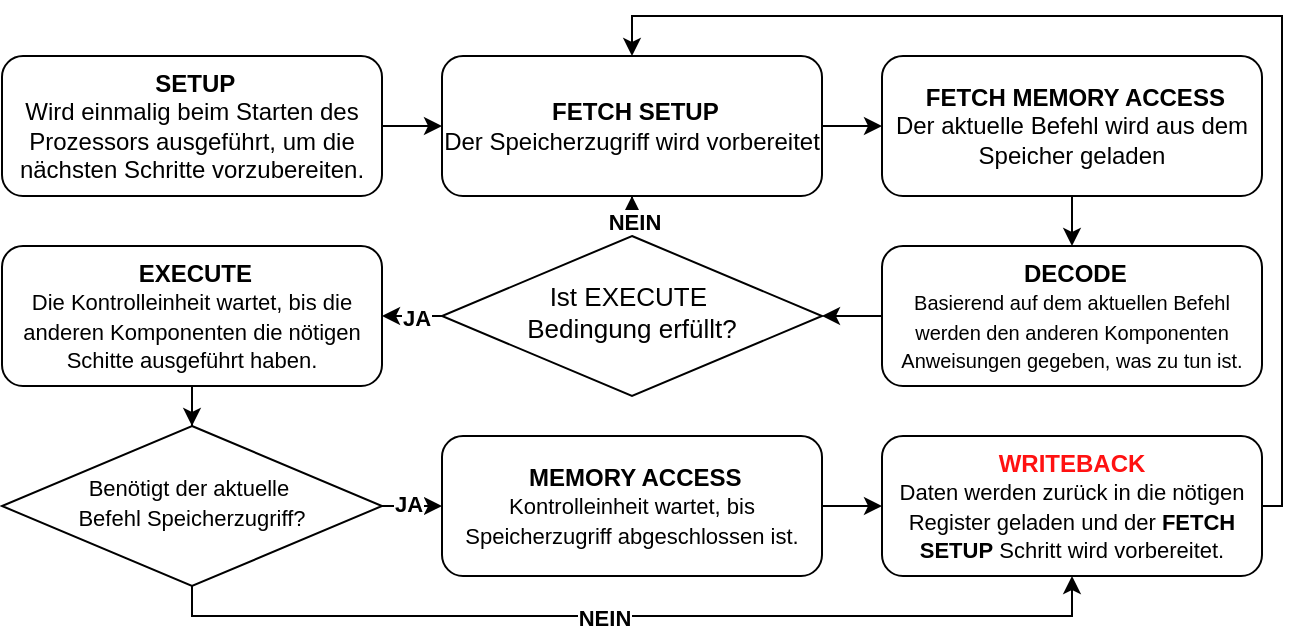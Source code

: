 <mxfile version="26.0.11">
  <diagram id="C5RBs43oDa-KdzZeNtuy" name="Page-1">
    <mxGraphModel dx="1166" dy="610" grid="1" gridSize="10" guides="1" tooltips="1" connect="1" arrows="1" fold="1" page="1" pageScale="1" pageWidth="827" pageHeight="1169" math="0" shadow="0">
      <root>
        <mxCell id="WIyWlLk6GJQsqaUBKTNV-0" />
        <mxCell id="WIyWlLk6GJQsqaUBKTNV-1" parent="WIyWlLk6GJQsqaUBKTNV-0" />
        <mxCell id="Y8zr_RzLdDFg9VIO7SR1-21" style="edgeStyle=orthogonalEdgeStyle;rounded=0;orthogonalLoop=1;jettySize=auto;html=1;entryX=0;entryY=0.5;entryDx=0;entryDy=0;" edge="1" parent="WIyWlLk6GJQsqaUBKTNV-1" source="WIyWlLk6GJQsqaUBKTNV-3" target="Y8zr_RzLdDFg9VIO7SR1-20">
          <mxGeometry relative="1" as="geometry" />
        </mxCell>
        <mxCell id="WIyWlLk6GJQsqaUBKTNV-3" value="&lt;b&gt;&lt;font style=&quot;color: light-dark(rgb(0, 0, 0), rgb(255, 0, 0));&quot;&gt;&amp;nbsp;SETUP&lt;/font&gt;&lt;/b&gt;&lt;div&gt;Wird einmalig beim Starten des Prozessors ausgeführt, um die nächsten Schritte vorzubereiten.&lt;/div&gt;" style="rounded=1;whiteSpace=wrap;html=1;fontSize=12;glass=0;strokeWidth=1;shadow=0;" parent="WIyWlLk6GJQsqaUBKTNV-1" vertex="1">
          <mxGeometry x="70" y="340" width="190" height="70" as="geometry" />
        </mxCell>
        <mxCell id="Y8zr_RzLdDFg9VIO7SR1-41" style="edgeStyle=orthogonalEdgeStyle;rounded=0;orthogonalLoop=1;jettySize=auto;html=1;exitX=1;exitY=0.5;exitDx=0;exitDy=0;entryX=0;entryY=0.5;entryDx=0;entryDy=0;fontStyle=1" edge="1" parent="WIyWlLk6GJQsqaUBKTNV-1" source="WIyWlLk6GJQsqaUBKTNV-6" target="Y8zr_RzLdDFg9VIO7SR1-31">
          <mxGeometry relative="1" as="geometry" />
        </mxCell>
        <mxCell id="Y8zr_RzLdDFg9VIO7SR1-50" value="&lt;b&gt;&lt;font style=&quot;color: light-dark(rgb(0, 0, 0), rgb(255, 0, 0));&quot;&gt;JA&lt;/font&gt;&lt;/b&gt;" style="edgeLabel;html=1;align=center;verticalAlign=middle;resizable=0;points=[];" vertex="1" connectable="0" parent="Y8zr_RzLdDFg9VIO7SR1-41">
          <mxGeometry x="-0.173" y="1" relative="1" as="geometry">
            <mxPoint as="offset" />
          </mxGeometry>
        </mxCell>
        <mxCell id="Y8zr_RzLdDFg9VIO7SR1-45" style="edgeStyle=orthogonalEdgeStyle;rounded=0;orthogonalLoop=1;jettySize=auto;html=1;entryX=0.5;entryY=1;entryDx=0;entryDy=0;" edge="1" parent="WIyWlLk6GJQsqaUBKTNV-1" source="WIyWlLk6GJQsqaUBKTNV-6" target="Y8zr_RzLdDFg9VIO7SR1-32">
          <mxGeometry relative="1" as="geometry">
            <mxPoint x="260" y="630" as="targetPoint" />
            <Array as="points">
              <mxPoint x="165" y="620" />
              <mxPoint x="605" y="620" />
            </Array>
          </mxGeometry>
        </mxCell>
        <mxCell id="Y8zr_RzLdDFg9VIO7SR1-51" value="&lt;b&gt;&lt;font style=&quot;color: light-dark(rgb(0, 0, 0), rgb(255, 0, 0));&quot;&gt;NEIN&lt;/font&gt;&lt;/b&gt;" style="edgeLabel;html=1;align=center;verticalAlign=middle;resizable=0;points=[];" vertex="1" connectable="0" parent="Y8zr_RzLdDFg9VIO7SR1-45">
          <mxGeometry x="-0.072" y="-1" relative="1" as="geometry">
            <mxPoint as="offset" />
          </mxGeometry>
        </mxCell>
        <mxCell id="WIyWlLk6GJQsqaUBKTNV-6" value="&lt;div&gt;&lt;span style=&quot;font-size: 11px; background-color: transparent; color: light-dark(rgb(0, 0, 0), rgb(255, 255, 255));&quot;&gt;Benötigt der aktuelle&amp;nbsp;&lt;/span&gt;&lt;/div&gt;&lt;div&gt;&lt;span style=&quot;font-size: 11px; background-color: transparent; color: light-dark(rgb(0, 0, 0), rgb(255, 255, 255));&quot;&gt;Befehl Speicherzugriff?&lt;/span&gt;&lt;/div&gt;" style="rhombus;whiteSpace=wrap;html=1;shadow=0;fontFamily=Helvetica;fontSize=12;align=center;strokeWidth=1;spacing=6;spacingTop=-4;" parent="WIyWlLk6GJQsqaUBKTNV-1" vertex="1">
          <mxGeometry x="70" y="525" width="190" height="80" as="geometry" />
        </mxCell>
        <mxCell id="Y8zr_RzLdDFg9VIO7SR1-23" style="edgeStyle=orthogonalEdgeStyle;rounded=0;orthogonalLoop=1;jettySize=auto;html=1;entryX=0;entryY=0.5;entryDx=0;entryDy=0;" edge="1" parent="WIyWlLk6GJQsqaUBKTNV-1" source="Y8zr_RzLdDFg9VIO7SR1-20" target="Y8zr_RzLdDFg9VIO7SR1-22">
          <mxGeometry relative="1" as="geometry" />
        </mxCell>
        <mxCell id="Y8zr_RzLdDFg9VIO7SR1-20" value="&lt;b&gt;&lt;font style=&quot;color: light-dark(rgb(0, 0, 0), rgb(255, 0, 0));&quot;&gt;&amp;nbsp;FETCH SETUP&lt;/font&gt;&lt;/b&gt;&lt;div&gt;Der Speicherzugriff wird vorbereitet&lt;/div&gt;" style="rounded=1;whiteSpace=wrap;html=1;fontSize=12;glass=0;strokeWidth=1;shadow=0;" vertex="1" parent="WIyWlLk6GJQsqaUBKTNV-1">
          <mxGeometry x="290" y="340" width="190" height="70" as="geometry" />
        </mxCell>
        <mxCell id="Y8zr_RzLdDFg9VIO7SR1-25" style="edgeStyle=orthogonalEdgeStyle;rounded=0;orthogonalLoop=1;jettySize=auto;html=1;entryX=0.5;entryY=0;entryDx=0;entryDy=0;" edge="1" parent="WIyWlLk6GJQsqaUBKTNV-1" source="Y8zr_RzLdDFg9VIO7SR1-22" target="Y8zr_RzLdDFg9VIO7SR1-24">
          <mxGeometry relative="1" as="geometry" />
        </mxCell>
        <mxCell id="Y8zr_RzLdDFg9VIO7SR1-22" value="&lt;b&gt;&lt;font style=&quot;color: light-dark(rgb(0, 0, 0), rgb(255, 0, 0));&quot;&gt;&amp;nbsp;FETCH MEMORY ACCESS&lt;/font&gt;&lt;/b&gt;&lt;div&gt;Der aktuelle Befehl wird aus dem Speicher geladen&lt;/div&gt;" style="rounded=1;whiteSpace=wrap;html=1;fontSize=12;glass=0;strokeWidth=1;shadow=0;" vertex="1" parent="WIyWlLk6GJQsqaUBKTNV-1">
          <mxGeometry x="510" y="340" width="190" height="70" as="geometry" />
        </mxCell>
        <mxCell id="Y8zr_RzLdDFg9VIO7SR1-36" style="edgeStyle=orthogonalEdgeStyle;rounded=0;orthogonalLoop=1;jettySize=auto;html=1;exitX=0;exitY=0.5;exitDx=0;exitDy=0;entryX=1;entryY=0.5;entryDx=0;entryDy=0;" edge="1" parent="WIyWlLk6GJQsqaUBKTNV-1" source="Y8zr_RzLdDFg9VIO7SR1-24" target="Y8zr_RzLdDFg9VIO7SR1-35">
          <mxGeometry relative="1" as="geometry" />
        </mxCell>
        <mxCell id="Y8zr_RzLdDFg9VIO7SR1-24" value="&lt;b&gt;&lt;font style=&quot;color: light-dark(rgb(0, 0, 0), rgb(255, 0, 0));&quot;&gt;&amp;nbsp;DECODE&lt;/font&gt;&lt;/b&gt;&lt;div&gt;&lt;font style=&quot;font-size: 10px;&quot;&gt;Basierend auf dem aktuellen Befehl werden den anderen Komponenten Anweisungen gegeben, was zu tun ist.&lt;/font&gt;&lt;/div&gt;" style="rounded=1;whiteSpace=wrap;html=1;fontSize=12;glass=0;strokeWidth=1;shadow=0;" vertex="1" parent="WIyWlLk6GJQsqaUBKTNV-1">
          <mxGeometry x="510" y="435" width="190" height="70" as="geometry" />
        </mxCell>
        <mxCell id="Y8zr_RzLdDFg9VIO7SR1-44" style="edgeStyle=orthogonalEdgeStyle;rounded=0;orthogonalLoop=1;jettySize=auto;html=1;entryX=0.5;entryY=0;entryDx=0;entryDy=0;" edge="1" parent="WIyWlLk6GJQsqaUBKTNV-1" source="Y8zr_RzLdDFg9VIO7SR1-26" target="WIyWlLk6GJQsqaUBKTNV-6">
          <mxGeometry relative="1" as="geometry" />
        </mxCell>
        <mxCell id="Y8zr_RzLdDFg9VIO7SR1-26" value="&lt;b&gt;&lt;font style=&quot;color: light-dark(rgb(0, 0, 0), rgb(255, 17, 17));&quot;&gt;&amp;nbsp;&lt;/font&gt;&lt;font style=&quot;color: light-dark(rgb(0, 0, 0), rgb(255, 0, 0));&quot;&gt;EXECUTE&lt;/font&gt;&lt;/b&gt;&lt;div&gt;&lt;font style=&quot;font-size: 11px;&quot;&gt;Die Kontrolleinheit wartet, bis die anderen Komponenten die nötigen Schitte ausgeführt haben.&lt;/font&gt;&lt;/div&gt;" style="rounded=1;whiteSpace=wrap;html=1;fontSize=12;glass=0;strokeWidth=1;shadow=0;" vertex="1" parent="WIyWlLk6GJQsqaUBKTNV-1">
          <mxGeometry x="70" y="435" width="190" height="70" as="geometry" />
        </mxCell>
        <mxCell id="Y8zr_RzLdDFg9VIO7SR1-46" style="edgeStyle=orthogonalEdgeStyle;rounded=0;orthogonalLoop=1;jettySize=auto;html=1;entryX=0;entryY=0.5;entryDx=0;entryDy=0;" edge="1" parent="WIyWlLk6GJQsqaUBKTNV-1" source="Y8zr_RzLdDFg9VIO7SR1-31" target="Y8zr_RzLdDFg9VIO7SR1-32">
          <mxGeometry relative="1" as="geometry" />
        </mxCell>
        <mxCell id="Y8zr_RzLdDFg9VIO7SR1-31" value="&lt;b&gt;&lt;font style=&quot;color: light-dark(rgb(0, 0, 0), rgb(255, 0, 0));&quot;&gt;&amp;nbsp;MEMORY ACCESS&lt;/font&gt;&lt;/b&gt;&lt;div&gt;&lt;font style=&quot;font-size: 11px;&quot;&gt;Kontrolleinheit wartet, bis Speicherzugriff abgeschlossen ist.&lt;/font&gt;&lt;/div&gt;" style="rounded=1;whiteSpace=wrap;html=1;fontSize=12;glass=0;strokeWidth=1;shadow=0;" vertex="1" parent="WIyWlLk6GJQsqaUBKTNV-1">
          <mxGeometry x="290" y="530" width="190" height="70" as="geometry" />
        </mxCell>
        <mxCell id="Y8zr_RzLdDFg9VIO7SR1-47" style="edgeStyle=orthogonalEdgeStyle;rounded=0;orthogonalLoop=1;jettySize=auto;html=1;entryX=0.5;entryY=0;entryDx=0;entryDy=0;" edge="1" parent="WIyWlLk6GJQsqaUBKTNV-1" source="Y8zr_RzLdDFg9VIO7SR1-32" target="Y8zr_RzLdDFg9VIO7SR1-20">
          <mxGeometry relative="1" as="geometry">
            <mxPoint x="730" y="320" as="targetPoint" />
            <Array as="points">
              <mxPoint x="710" y="565" />
              <mxPoint x="710" y="320" />
              <mxPoint x="385" y="320" />
            </Array>
          </mxGeometry>
        </mxCell>
        <mxCell id="Y8zr_RzLdDFg9VIO7SR1-32" value="&lt;div&gt;&lt;font style=&quot;color: light-dark(rgb(255, 17, 17), rgb(255, 0, 0));&quot;&gt;&lt;b style=&quot;&quot;&gt;WRITEBACK&lt;/b&gt;&lt;/font&gt;&lt;/div&gt;&lt;div&gt;&lt;font style=&quot;font-size: 11px;&quot;&gt;Daten werden zurück in die nötigen Register geladen und der&lt;b&gt; FETCH SETUP&lt;/b&gt; Schritt wird vorbereitet.&lt;/font&gt;&lt;/div&gt;" style="rounded=1;whiteSpace=wrap;html=1;fontSize=12;glass=0;strokeWidth=1;shadow=0;" vertex="1" parent="WIyWlLk6GJQsqaUBKTNV-1">
          <mxGeometry x="510" y="530" width="190" height="70" as="geometry" />
        </mxCell>
        <mxCell id="Y8zr_RzLdDFg9VIO7SR1-37" style="edgeStyle=orthogonalEdgeStyle;rounded=0;orthogonalLoop=1;jettySize=auto;html=1;exitX=0;exitY=0.5;exitDx=0;exitDy=0;entryX=1;entryY=0.5;entryDx=0;entryDy=0;" edge="1" parent="WIyWlLk6GJQsqaUBKTNV-1" source="Y8zr_RzLdDFg9VIO7SR1-35" target="Y8zr_RzLdDFg9VIO7SR1-26">
          <mxGeometry relative="1" as="geometry" />
        </mxCell>
        <mxCell id="Y8zr_RzLdDFg9VIO7SR1-48" value="&lt;b&gt;&lt;font style=&quot;color: light-dark(rgb(0, 0, 0), rgb(255, 0, 0));&quot;&gt;JA&lt;/font&gt;&lt;/b&gt;" style="edgeLabel;html=1;align=center;verticalAlign=middle;resizable=0;points=[];" vertex="1" connectable="0" parent="Y8zr_RzLdDFg9VIO7SR1-37">
          <mxGeometry x="-0.093" y="1" relative="1" as="geometry">
            <mxPoint as="offset" />
          </mxGeometry>
        </mxCell>
        <mxCell id="Y8zr_RzLdDFg9VIO7SR1-39" style="edgeStyle=orthogonalEdgeStyle;rounded=0;orthogonalLoop=1;jettySize=auto;html=1;entryX=0.5;entryY=1;entryDx=0;entryDy=0;" edge="1" parent="WIyWlLk6GJQsqaUBKTNV-1" source="Y8zr_RzLdDFg9VIO7SR1-35" target="Y8zr_RzLdDFg9VIO7SR1-20">
          <mxGeometry relative="1" as="geometry" />
        </mxCell>
        <mxCell id="Y8zr_RzLdDFg9VIO7SR1-49" value="&lt;b&gt;&lt;font style=&quot;color: light-dark(rgb(0, 0, 0), rgb(255, 0, 0));&quot;&gt;NEIN&lt;/font&gt;&lt;/b&gt;" style="edgeLabel;html=1;align=center;verticalAlign=middle;resizable=0;points=[];" vertex="1" connectable="0" parent="Y8zr_RzLdDFg9VIO7SR1-39">
          <mxGeometry x="0.567" y="-1" relative="1" as="geometry">
            <mxPoint as="offset" />
          </mxGeometry>
        </mxCell>
        <mxCell id="Y8zr_RzLdDFg9VIO7SR1-35" value="&lt;div&gt;&lt;font style=&quot;font-size: 13px;&quot;&gt;Ist EXECUTE&amp;nbsp;&lt;/font&gt;&lt;/div&gt;&lt;div&gt;&lt;font style=&quot;font-size: 13px;&quot;&gt;Bedingung erfüllt?&lt;/font&gt;&lt;/div&gt;" style="rhombus;whiteSpace=wrap;html=1;shadow=0;fontFamily=Helvetica;fontSize=12;align=center;strokeWidth=1;spacing=6;spacingTop=-4;" vertex="1" parent="WIyWlLk6GJQsqaUBKTNV-1">
          <mxGeometry x="290" y="430" width="190" height="80" as="geometry" />
        </mxCell>
      </root>
    </mxGraphModel>
  </diagram>
</mxfile>
